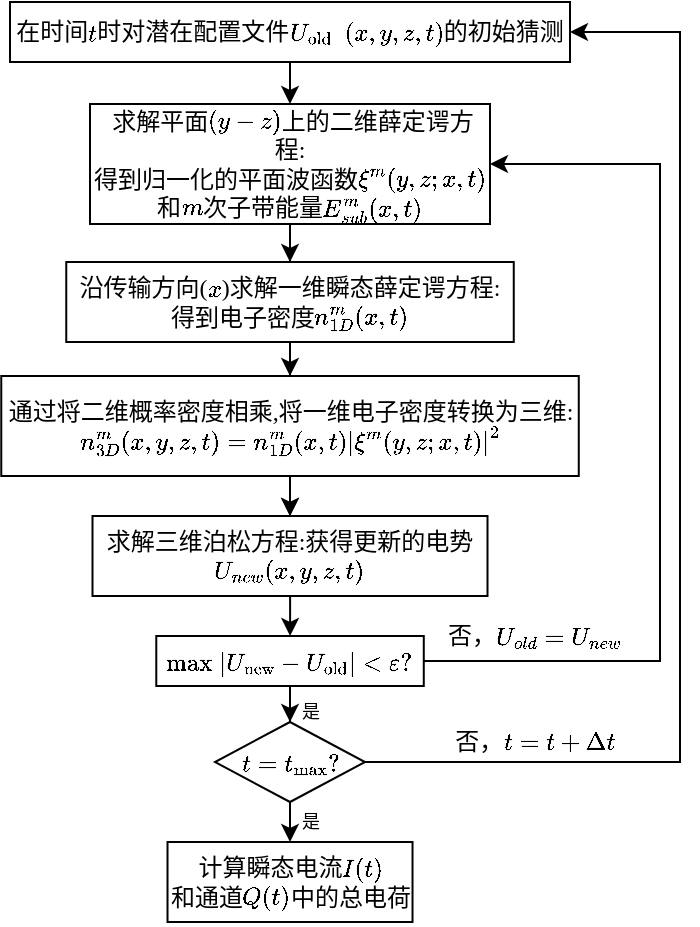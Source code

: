 <mxfile version="24.0.7" type="github">
  <diagram name="Page-1" id="74e2e168-ea6b-b213-b513-2b3c1d86103e">
    <mxGraphModel dx="696" dy="338" grid="1" gridSize="10" guides="1" tooltips="1" connect="1" arrows="1" fold="1" page="1" pageScale="1" pageWidth="1100" pageHeight="850" background="none" math="1" shadow="0">
      <root>
        <mxCell id="0" />
        <mxCell id="1" parent="0" />
        <mxCell id="PKCxChARmm6Pcake6MCQ-4" value="" style="edgeStyle=orthogonalEdgeStyle;rounded=0;orthogonalLoop=1;jettySize=auto;html=1;" edge="1" parent="1" source="PKCxChARmm6Pcake6MCQ-1" target="PKCxChARmm6Pcake6MCQ-3">
          <mxGeometry relative="1" as="geometry" />
        </mxCell>
        <mxCell id="PKCxChARmm6Pcake6MCQ-1" value="在时间`t`时对潜在配置文件`U_(&quot;old &quot;)(x,y,z,t)`的初始猜测" style="rounded=0;whiteSpace=wrap;html=1;fontFamily=STSongti-SC-Regular;" vertex="1" parent="1">
          <mxGeometry x="245" y="70" width="280" height="30" as="geometry" />
        </mxCell>
        <mxCell id="PKCxChARmm6Pcake6MCQ-6" value="" style="edgeStyle=orthogonalEdgeStyle;rounded=0;orthogonalLoop=1;jettySize=auto;html=1;" edge="1" parent="1" source="PKCxChARmm6Pcake6MCQ-3" target="PKCxChARmm6Pcake6MCQ-5">
          <mxGeometry relative="1" as="geometry" />
        </mxCell>
        <mxCell id="PKCxChARmm6Pcake6MCQ-3" value="&amp;nbsp;求解平面`(y-z)`上的二维薛定谔方程:&lt;div&gt;得到归一化的平面波函数`xi^(m)(y,z;x,t)`&lt;/div&gt;&lt;div&gt;和`m`次子带能量`E_(\s\u\b)^(m)(x,t)`&lt;/div&gt;" style="whiteSpace=wrap;html=1;rounded=0;fontFamily=STSongti-SC-Regular;" vertex="1" parent="1">
          <mxGeometry x="285" y="121" width="200" height="60" as="geometry" />
        </mxCell>
        <mxCell id="PKCxChARmm6Pcake6MCQ-8" value="" style="edgeStyle=orthogonalEdgeStyle;rounded=0;orthogonalLoop=1;jettySize=auto;html=1;" edge="1" parent="1" source="PKCxChARmm6Pcake6MCQ-5" target="PKCxChARmm6Pcake6MCQ-7">
          <mxGeometry relative="1" as="geometry" />
        </mxCell>
        <mxCell id="PKCxChARmm6Pcake6MCQ-5" value="沿传输方向(`x`)求解一维瞬态薛定谔方程:&lt;div&gt;得到电子密度`n_(1D)^(m)(x,t)`&lt;/div&gt;" style="whiteSpace=wrap;html=1;fontFamily=STSongti-SC-Regular;rounded=0;" vertex="1" parent="1">
          <mxGeometry x="273.13" y="200" width="223.75" height="40" as="geometry" />
        </mxCell>
        <mxCell id="PKCxChARmm6Pcake6MCQ-10" value="" style="edgeStyle=orthogonalEdgeStyle;rounded=0;orthogonalLoop=1;jettySize=auto;html=1;" edge="1" parent="1" source="PKCxChARmm6Pcake6MCQ-7" target="PKCxChARmm6Pcake6MCQ-9">
          <mxGeometry relative="1" as="geometry" />
        </mxCell>
        <mxCell id="PKCxChARmm6Pcake6MCQ-25" value="" style="edgeStyle=orthogonalEdgeStyle;rounded=0;orthogonalLoop=1;jettySize=auto;html=1;" edge="1" parent="1" source="PKCxChARmm6Pcake6MCQ-7" target="PKCxChARmm6Pcake6MCQ-9">
          <mxGeometry relative="1" as="geometry" />
        </mxCell>
        <mxCell id="PKCxChARmm6Pcake6MCQ-7" value="通过将二维概率密度相乘,将一维电子密度转换为三维:`n_(3D)^(m)(x,y,z,t)=n_(1D)^(m)(x,t)|xi ^(m)(y,z;x,t)|^(2)`" style="whiteSpace=wrap;html=1;fontFamily=STSongti-SC-Regular;rounded=0;" vertex="1" parent="1">
          <mxGeometry x="240.63" y="257" width="288.75" height="50" as="geometry" />
        </mxCell>
        <mxCell id="PKCxChARmm6Pcake6MCQ-12" value="" style="edgeStyle=orthogonalEdgeStyle;rounded=0;orthogonalLoop=1;jettySize=auto;html=1;" edge="1" parent="1" source="PKCxChARmm6Pcake6MCQ-9" target="PKCxChARmm6Pcake6MCQ-11">
          <mxGeometry relative="1" as="geometry" />
        </mxCell>
        <mxCell id="PKCxChARmm6Pcake6MCQ-9" value="求解三维泊松方程:获得更新的电势 `U_(\n\e\w) (x,y,z,t)`" style="whiteSpace=wrap;html=1;fontFamily=STSongti-SC-Regular;rounded=0;" vertex="1" parent="1">
          <mxGeometry x="286.25" y="327" width="197.5" height="40" as="geometry" />
        </mxCell>
        <mxCell id="PKCxChARmm6Pcake6MCQ-14" value="" style="edgeStyle=orthogonalEdgeStyle;rounded=0;orthogonalLoop=1;jettySize=auto;html=1;entryX=0.5;entryY=0;entryDx=0;entryDy=0;" edge="1" parent="1" source="PKCxChARmm6Pcake6MCQ-11" target="PKCxChARmm6Pcake6MCQ-29">
          <mxGeometry relative="1" as="geometry">
            <mxPoint x="385" y="510" as="targetPoint" />
          </mxGeometry>
        </mxCell>
        <mxCell id="PKCxChARmm6Pcake6MCQ-24" style="edgeStyle=orthogonalEdgeStyle;rounded=0;orthogonalLoop=1;jettySize=auto;html=1;exitX=1;exitY=0.5;exitDx=0;exitDy=0;entryX=1;entryY=0.5;entryDx=0;entryDy=0;" edge="1" parent="1" source="PKCxChARmm6Pcake6MCQ-11" target="PKCxChARmm6Pcake6MCQ-3">
          <mxGeometry relative="1" as="geometry">
            <mxPoint x="670" y="790" as="sourcePoint" />
            <mxPoint x="738.75" y="122.5" as="targetPoint" />
            <Array as="points">
              <mxPoint x="570" y="400" />
              <mxPoint x="570" y="151" />
            </Array>
          </mxGeometry>
        </mxCell>
        <mxCell id="PKCxChARmm6Pcake6MCQ-11" value="`max|U_(&quot;new&quot;)-U_(&quot;old&quot;)| &amp;lt; epsi?`" style="whiteSpace=wrap;html=1;fontFamily=Times New Roman;rounded=0;" vertex="1" parent="1">
          <mxGeometry x="318.14" y="387" width="133.75" height="25" as="geometry" />
        </mxCell>
        <mxCell id="PKCxChARmm6Pcake6MCQ-18" value="" style="edgeStyle=orthogonalEdgeStyle;rounded=0;orthogonalLoop=1;jettySize=auto;html=1;exitX=0.5;exitY=1;exitDx=0;exitDy=0;" edge="1" parent="1" source="PKCxChARmm6Pcake6MCQ-29" target="PKCxChARmm6Pcake6MCQ-17">
          <mxGeometry relative="1" as="geometry">
            <mxPoint x="385" y="570" as="sourcePoint" />
          </mxGeometry>
        </mxCell>
        <mxCell id="PKCxChARmm6Pcake6MCQ-21" style="edgeStyle=orthogonalEdgeStyle;rounded=0;orthogonalLoop=1;jettySize=auto;html=1;exitX=1;exitY=0.5;exitDx=0;exitDy=0;entryX=1;entryY=0.5;entryDx=0;entryDy=0;" edge="1" parent="1" source="PKCxChARmm6Pcake6MCQ-29" target="PKCxChARmm6Pcake6MCQ-1">
          <mxGeometry relative="1" as="geometry">
            <mxPoint x="445" y="540" as="sourcePoint" />
            <Array as="points">
              <mxPoint x="580" y="450" />
              <mxPoint x="580" y="85" />
            </Array>
          </mxGeometry>
        </mxCell>
        <mxCell id="PKCxChARmm6Pcake6MCQ-16" value="是" style="text;html=1;align=center;verticalAlign=middle;resizable=0;points=[];autosize=1;strokeColor=none;fillColor=none;fontFamily=STSongti-SC-Regular;fontSize=9;" vertex="1" parent="1">
          <mxGeometry x="380" y="415" width="30" height="20" as="geometry" />
        </mxCell>
        <mxCell id="PKCxChARmm6Pcake6MCQ-17" value="计算瞬态电流`I(t)`&lt;div&gt;和通道`Q(t)`中的总电荷&lt;/div&gt;" style="whiteSpace=wrap;html=1;fontFamily=STSongti-SC-Regular;rounded=0;" vertex="1" parent="1">
          <mxGeometry x="323.76" y="490" width="122.5" height="40" as="geometry" />
        </mxCell>
        <mxCell id="PKCxChARmm6Pcake6MCQ-19" value="是" style="text;html=1;align=center;verticalAlign=middle;resizable=0;points=[];autosize=1;strokeColor=none;fillColor=none;fontFamily=STSongti-SC-Regular;fontSize=9;" vertex="1" parent="1">
          <mxGeometry x="380" y="470" width="30" height="20" as="geometry" />
        </mxCell>
        <mxCell id="PKCxChARmm6Pcake6MCQ-22" value="否，`U_(old)=U_(\n\e\w)`" style="text;html=1;align=center;verticalAlign=middle;resizable=0;points=[];autosize=1;strokeColor=none;fillColor=none;fontFamily=STSongti-SC-Regular;" vertex="1" parent="1">
          <mxGeometry x="426.89" y="372" width="160" height="30" as="geometry" />
        </mxCell>
        <mxCell id="PKCxChARmm6Pcake6MCQ-23" value="否，`t=t+Delta t`" style="text;html=1;align=center;verticalAlign=middle;resizable=0;points=[];autosize=1;strokeColor=none;fillColor=none;fontFamily=STSongti-SC-Regular;fontSize=12;" vertex="1" parent="1">
          <mxGeometry x="451.89" y="425" width="110" height="30" as="geometry" />
        </mxCell>
        <mxCell id="PKCxChARmm6Pcake6MCQ-29" value="&lt;span style=&quot;font-family: &amp;quot;Times New Roman&amp;quot;;&quot;&gt;`t = t_(max)?`&lt;/span&gt;" style="rhombus;whiteSpace=wrap;html=1;" vertex="1" parent="1">
          <mxGeometry x="347.5" y="430" width="75" height="40" as="geometry" />
        </mxCell>
      </root>
    </mxGraphModel>
  </diagram>
</mxfile>
